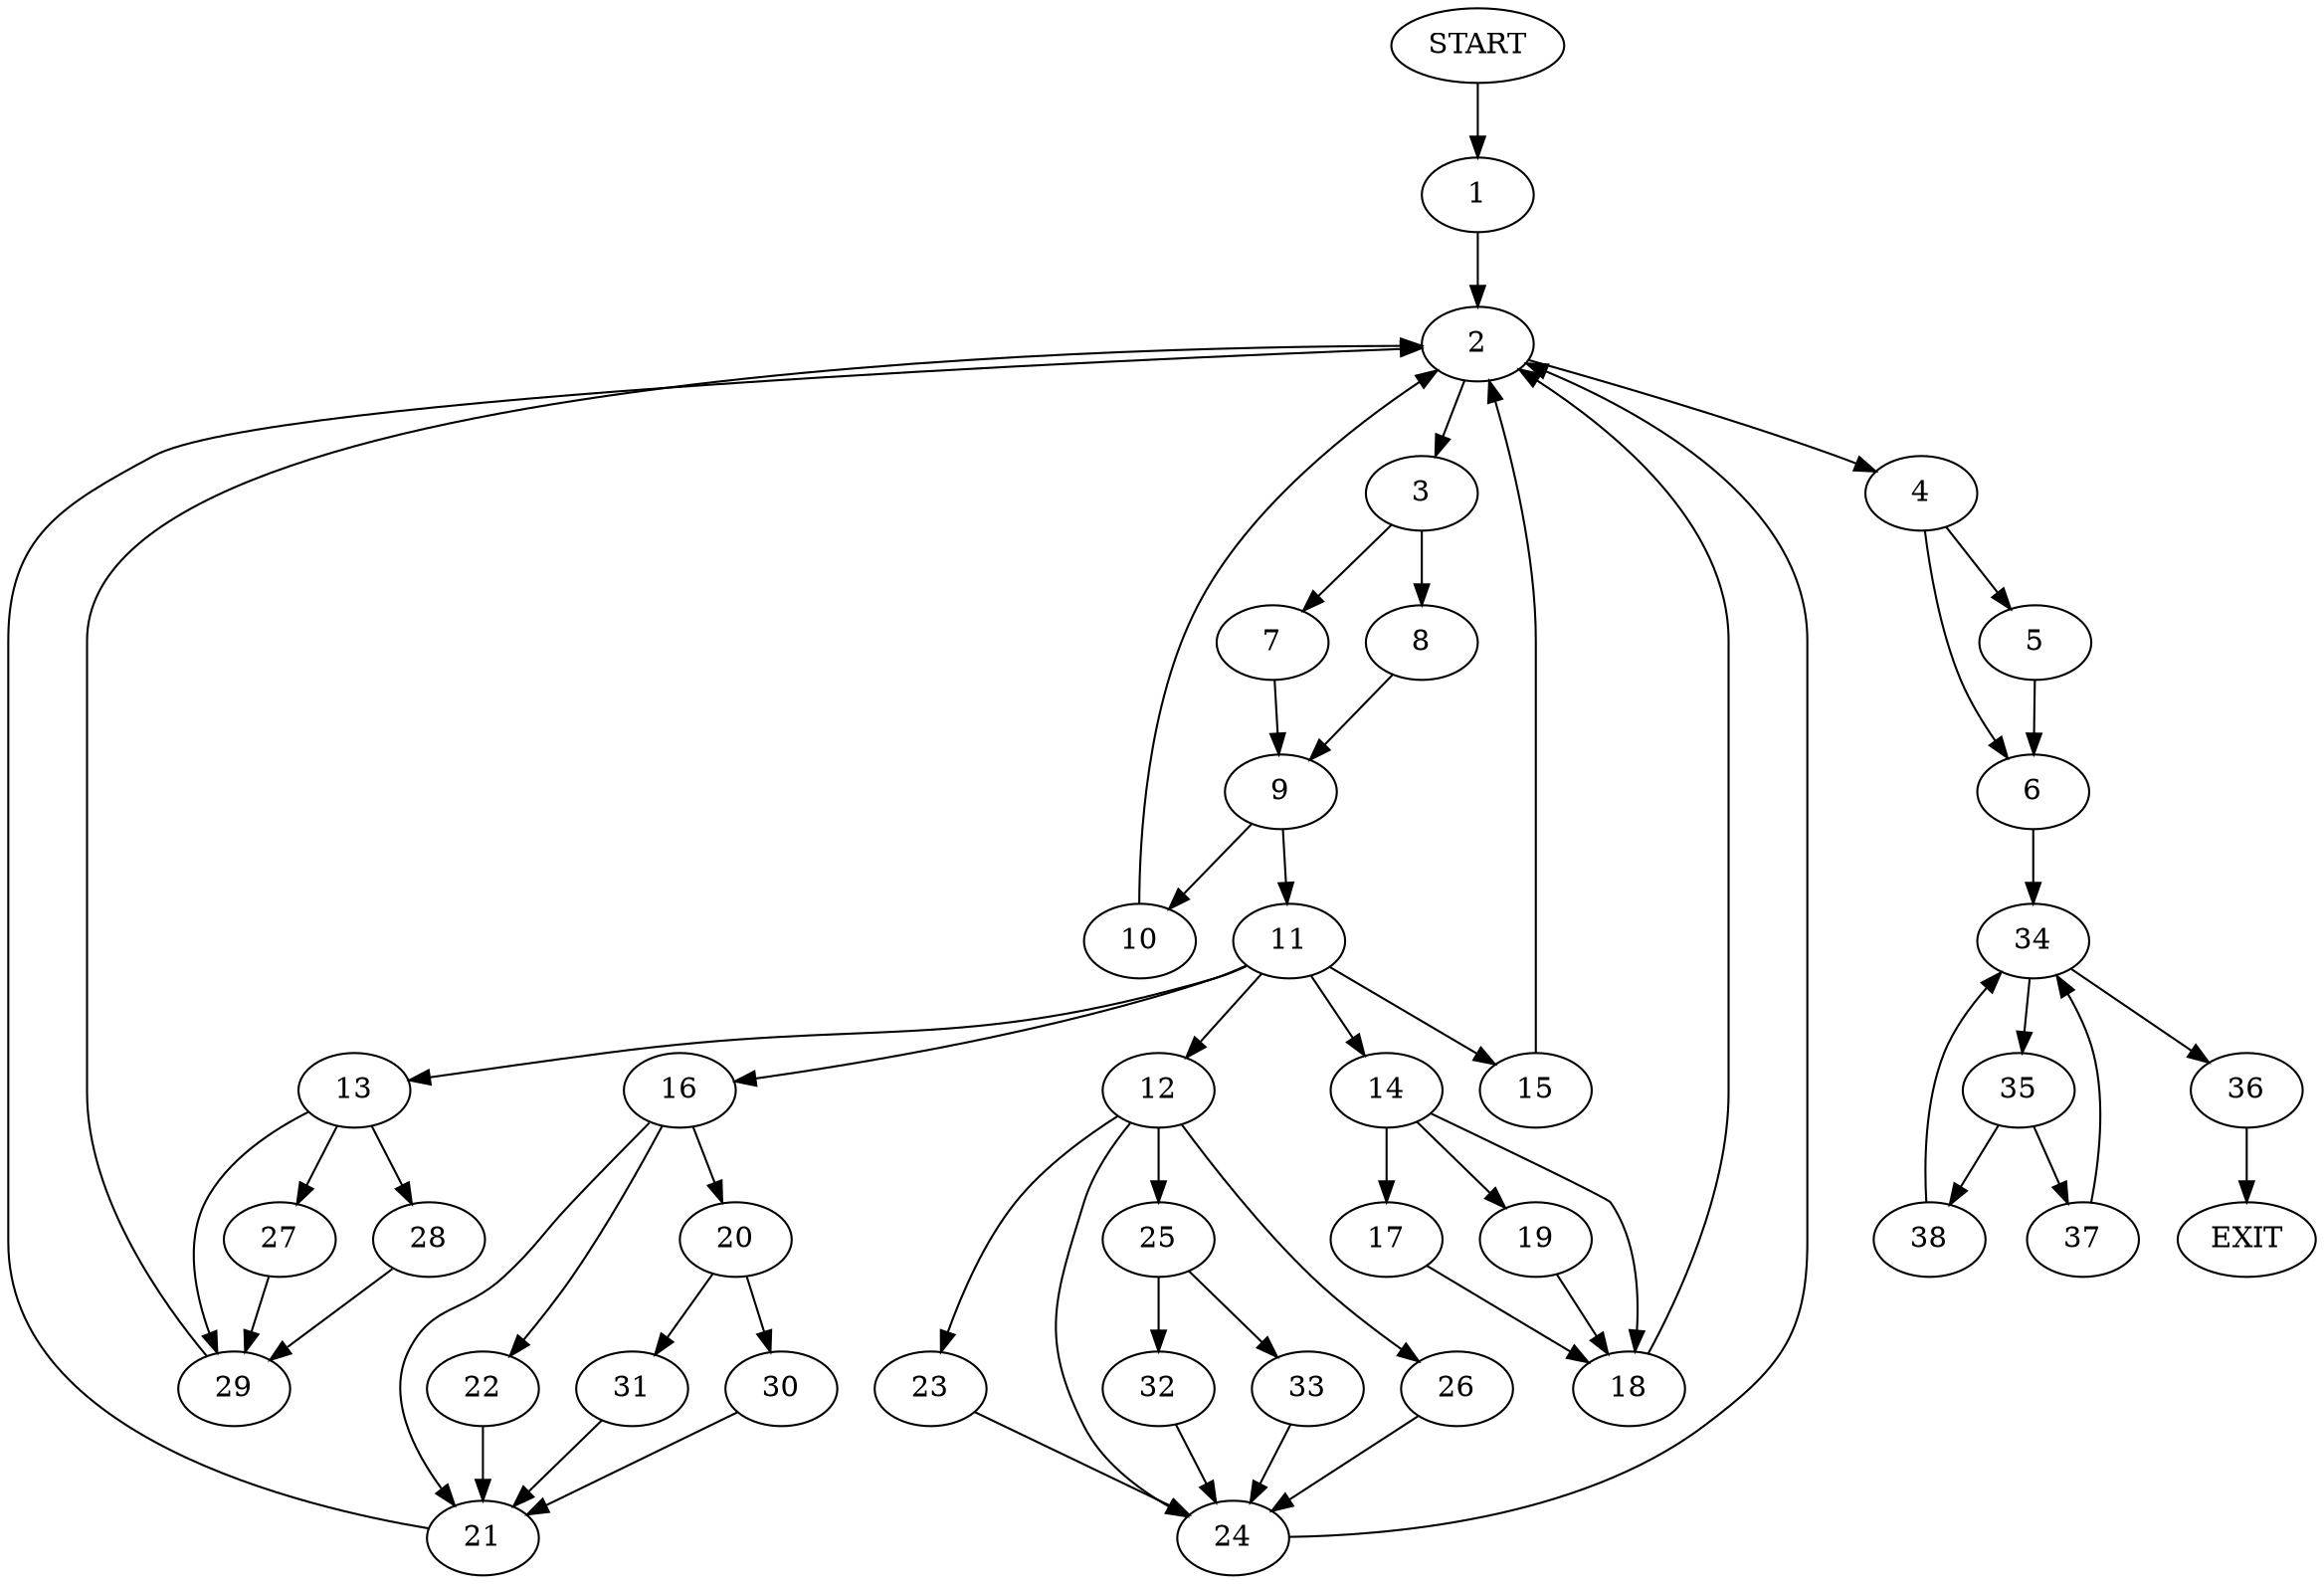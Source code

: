 digraph {
0 [label="START"]
39 [label="EXIT"]
0 -> 1
1 -> 2
2 -> 3
2 -> 4
4 -> 5
4 -> 6
3 -> 7
3 -> 8
8 -> 9
7 -> 9
9 -> 10
9 -> 11
10 -> 2
11 -> 12
11 -> 13
11 -> 14
11 -> 15
11 -> 16
15 -> 2
14 -> 17
14 -> 18
14 -> 19
16 -> 20
16 -> 21
16 -> 22
12 -> 23
12 -> 24
12 -> 25
12 -> 26
13 -> 27
13 -> 28
13 -> 29
21 -> 2
20 -> 30
20 -> 31
22 -> 21
30 -> 21
31 -> 21
25 -> 32
25 -> 33
24 -> 2
26 -> 24
23 -> 24
32 -> 24
33 -> 24
29 -> 2
28 -> 29
27 -> 29
17 -> 18
18 -> 2
19 -> 18
5 -> 6
6 -> 34
34 -> 35
34 -> 36
36 -> 39
35 -> 37
35 -> 38
38 -> 34
37 -> 34
}
